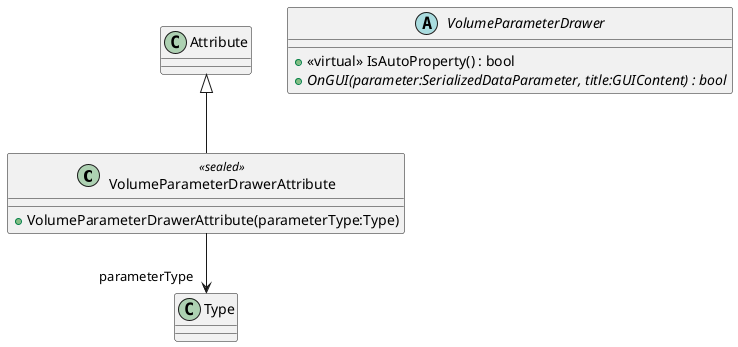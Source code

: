 @startuml
class VolumeParameterDrawerAttribute <<sealed>> {
    + VolumeParameterDrawerAttribute(parameterType:Type)
}
abstract class VolumeParameterDrawer {
    + <<virtual>> IsAutoProperty() : bool
    + {abstract} OnGUI(parameter:SerializedDataParameter, title:GUIContent) : bool
}
Attribute <|-- VolumeParameterDrawerAttribute
VolumeParameterDrawerAttribute --> "parameterType" Type
@enduml
